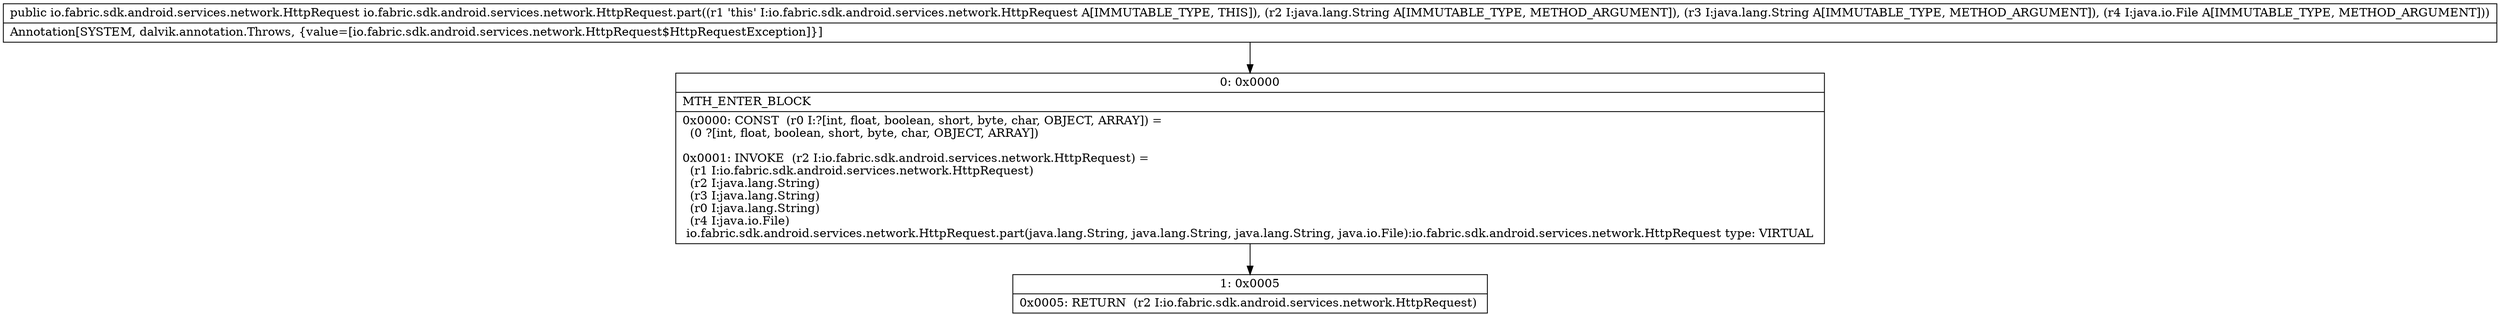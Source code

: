 digraph "CFG forio.fabric.sdk.android.services.network.HttpRequest.part(Ljava\/lang\/String;Ljava\/lang\/String;Ljava\/io\/File;)Lio\/fabric\/sdk\/android\/services\/network\/HttpRequest;" {
Node_0 [shape=record,label="{0\:\ 0x0000|MTH_ENTER_BLOCK\l|0x0000: CONST  (r0 I:?[int, float, boolean, short, byte, char, OBJECT, ARRAY]) = \l  (0 ?[int, float, boolean, short, byte, char, OBJECT, ARRAY])\l \l0x0001: INVOKE  (r2 I:io.fabric.sdk.android.services.network.HttpRequest) = \l  (r1 I:io.fabric.sdk.android.services.network.HttpRequest)\l  (r2 I:java.lang.String)\l  (r3 I:java.lang.String)\l  (r0 I:java.lang.String)\l  (r4 I:java.io.File)\l io.fabric.sdk.android.services.network.HttpRequest.part(java.lang.String, java.lang.String, java.lang.String, java.io.File):io.fabric.sdk.android.services.network.HttpRequest type: VIRTUAL \l}"];
Node_1 [shape=record,label="{1\:\ 0x0005|0x0005: RETURN  (r2 I:io.fabric.sdk.android.services.network.HttpRequest) \l}"];
MethodNode[shape=record,label="{public io.fabric.sdk.android.services.network.HttpRequest io.fabric.sdk.android.services.network.HttpRequest.part((r1 'this' I:io.fabric.sdk.android.services.network.HttpRequest A[IMMUTABLE_TYPE, THIS]), (r2 I:java.lang.String A[IMMUTABLE_TYPE, METHOD_ARGUMENT]), (r3 I:java.lang.String A[IMMUTABLE_TYPE, METHOD_ARGUMENT]), (r4 I:java.io.File A[IMMUTABLE_TYPE, METHOD_ARGUMENT]))  | Annotation[SYSTEM, dalvik.annotation.Throws, \{value=[io.fabric.sdk.android.services.network.HttpRequest$HttpRequestException]\}]\l}"];
MethodNode -> Node_0;
Node_0 -> Node_1;
}

